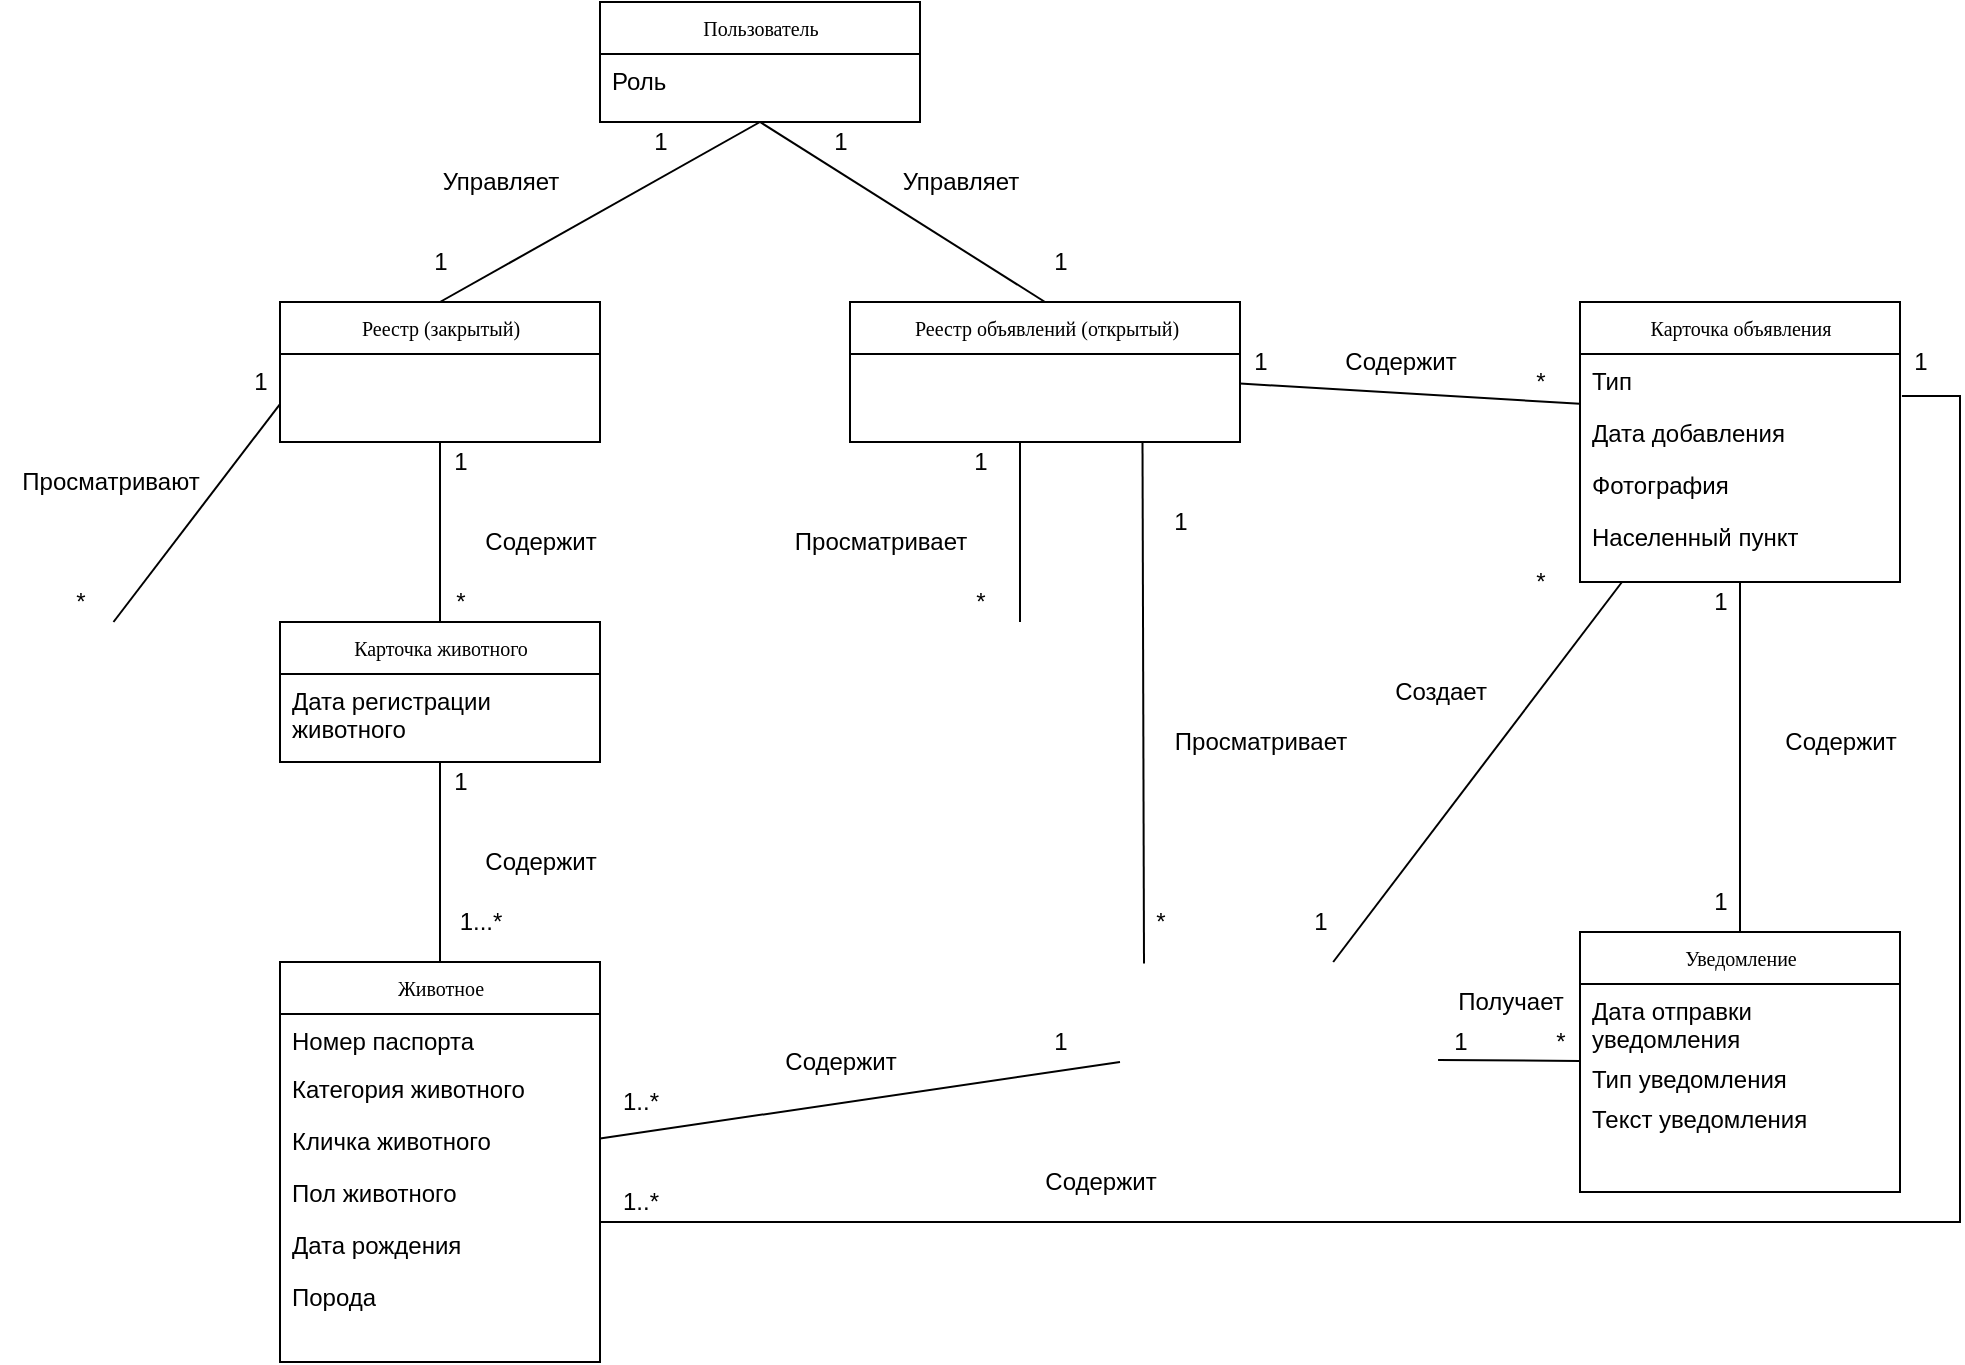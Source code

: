<mxfile version="13.8.1" type="github" pages="3"><diagram name="Page-1" id="c4acf3e9-155e-7222-9cf6-157b1a14988f"><mxGraphModel dx="2144" dy="893" grid="1" gridSize="10" guides="1" tooltips="1" connect="1" arrows="1" fold="1" page="1" pageScale="1" pageWidth="850" pageHeight="1100" background="#ffffff" math="0" shadow="0"><root><mxCell id="0"/><mxCell id="1" parent="0"/><mxCell id="XRkJtZfYC38sfFdPn8Rv-18" style="rounded=0;orthogonalLoop=1;jettySize=auto;html=1;entryX=0.5;entryY=0;entryDx=0;entryDy=0;endArrow=none;endFill=0;exitX=0.5;exitY=1;exitDx=0;exitDy=0;" parent="1" source="17acba5748e5396b-44" target="XRkJtZfYC38sfFdPn8Rv-2" edge="1"><mxGeometry relative="1" as="geometry"/></mxCell><mxCell id="XRkJtZfYC38sfFdPn8Rv-19" style="rounded=0;orthogonalLoop=1;jettySize=auto;html=1;entryX=0.5;entryY=0;entryDx=0;entryDy=0;endArrow=none;endFill=0;exitX=0.5;exitY=1;exitDx=0;exitDy=0;" parent="1" source="17acba5748e5396b-44" target="XRkJtZfYC38sfFdPn8Rv-4" edge="1"><mxGeometry relative="1" as="geometry"/></mxCell><mxCell id="XRkJtZfYC38sfFdPn8Rv-20" style="edgeStyle=orthogonalEdgeStyle;rounded=0;orthogonalLoop=1;jettySize=auto;html=1;entryX=0.5;entryY=0;entryDx=0;entryDy=0;endArrow=none;endFill=0;" parent="1" source="XRkJtZfYC38sfFdPn8Rv-2" target="XRkJtZfYC38sfFdPn8Rv-6" edge="1"><mxGeometry relative="1" as="geometry"/></mxCell><mxCell id="XRkJtZfYC38sfFdPn8Rv-2" value="Реестр (закрытый)" style="swimlane;html=1;fontStyle=0;childLayout=stackLayout;horizontal=1;startSize=26;fillColor=none;horizontalStack=0;resizeParent=1;resizeLast=0;collapsible=1;marginBottom=0;swimlaneFillColor=#ffffff;rounded=0;shadow=0;comic=0;labelBackgroundColor=none;strokeWidth=1;fontFamily=Verdana;fontSize=10;align=center;" parent="1" vertex="1"><mxGeometry x="120" y="210" width="160" height="70" as="geometry"/></mxCell><mxCell id="XRkJtZfYC38sfFdPn8Rv-23" style="rounded=0;orthogonalLoop=1;jettySize=auto;html=1;entryX=0.5;entryY=0;entryDx=0;entryDy=0;endArrow=none;endFill=0;" parent="1" source="XRkJtZfYC38sfFdPn8Rv-6" target="XRkJtZfYC38sfFdPn8Rv-10" edge="1"><mxGeometry relative="1" as="geometry"/></mxCell><mxCell id="XRkJtZfYC38sfFdPn8Rv-6" value="Карточка животного&lt;span style=&quot;color: rgba(0 , 0 , 0 , 0) ; font-family: monospace ; font-size: 0px&quot;&gt;%3CmxGraphModel%3E%3Croot%3E%3CmxCell%20id%3D%220%22%2F%3E%3CmxCell%20id%3D%221%22%20parent%3D%220%22%2F%3E%3CmxCell%20id%3D%222%22%20value%3D%22%D0%90%D0%B4%D0%BC%D0%B8%D0%BD%D0%B8%D1%81%D1%82%D1%80%D0%B0%D1%82%D0%BE%D1%80%22%20style%3D%22swimlane%3Bhtml%3D1%3BfontStyle%3D0%3BchildLayout%3DstackLayout%3Bhorizontal%3D1%3BstartSize%3D26%3BfillColor%3Dnone%3BhorizontalStack%3D0%3BresizeParent%3D1%3BresizeLast%3D0%3Bcollapsible%3D1%3BmarginBottom%3D0%3BswimlaneFillColor%3D%23ffffff%3Brounded%3D0%3Bshadow%3D0%3Bcomic%3D0%3BlabelBackgroundColor%3Dnone%3BstrokeWidth%3D1%3BfontFamily%3DVerdana%3BfontSize%3D10%3Balign%3Dcenter%3B%22%20vertex%3D%221%22%20parent%3D%221%22%3E%3CmxGeometry%20x%3D%22345%22%20y%3D%2260%22%20width%3D%22160%22%20height%3D%22100%22%20as%3D%22geometry%22%2F%3E%3C%2FmxCell%3E%3CmxCell%20id%3D%223%22%20value%3D%22%2B%20field%3A%20type%22%20style%3D%22text%3Bhtml%3D1%3BstrokeColor%3Dnone%3BfillColor%3Dnone%3Balign%3Dleft%3BverticalAlign%3Dtop%3BspacingLeft%3D4%3BspacingRight%3D4%3BwhiteSpace%3Dwrap%3Boverflow%3Dhidden%3Brotatable%3D0%3Bpoints%3D%5B%5B0%2C0.5%5D%2C%5B1%2C0.5%5D%5D%3BportConstraint%3Deastwest%3B%22%20vertex%3D%221%22%20parent%3D%222%22%3E%3CmxGeometry%20y%3D%2226%22%20width%3D%22160%22%20height%3D%2226%22%20as%3D%22geometry%22%2F%3E%3C%2FmxCell%3E%3C%2Froot%3E%3C%2FmxGraphModel%3E&lt;/span&gt;" style="swimlane;html=1;fontStyle=0;childLayout=stackLayout;horizontal=1;startSize=26;fillColor=none;horizontalStack=0;resizeParent=1;resizeLast=0;collapsible=1;marginBottom=0;swimlaneFillColor=#ffffff;rounded=0;shadow=0;comic=0;labelBackgroundColor=none;strokeWidth=1;fontFamily=Verdana;fontSize=10;align=center;" parent="1" vertex="1"><mxGeometry x="120" y="370" width="160" height="70" as="geometry"/></mxCell><mxCell id="EWrl5YZRKg_EdqJv1EbQ-12" value="Дата регистрации животного" style="text;html=1;strokeColor=none;fillColor=none;align=left;verticalAlign=top;spacingLeft=4;spacingRight=4;whiteSpace=wrap;overflow=hidden;rotatable=0;points=[[0,0.5],[1,0.5]];portConstraint=eastwest;" parent="XRkJtZfYC38sfFdPn8Rv-6" vertex="1"><mxGeometry y="26" width="160" height="44" as="geometry"/></mxCell><mxCell id="XRkJtZfYC38sfFdPn8Rv-26" style="rounded=0;orthogonalLoop=1;jettySize=auto;html=1;entryX=0.75;entryY=0;entryDx=0;entryDy=0;endArrow=none;endFill=0;" parent="1" edge="1"><mxGeometry relative="1" as="geometry"><mxPoint x="490" y="280" as="sourcePoint"/><mxPoint x="490" y="370" as="targetPoint"/></mxGeometry></mxCell><mxCell id="XRkJtZfYC38sfFdPn8Rv-29" style="rounded=0;orthogonalLoop=1;jettySize=auto;html=1;endArrow=none;endFill=0;entryX=0.013;entryY=0.962;entryDx=0;entryDy=0;entryPerimeter=0;" parent="1" source="XRkJtZfYC38sfFdPn8Rv-4" target="XRkJtZfYC38sfFdPn8Rv-9" edge="1"><mxGeometry relative="1" as="geometry"><mxPoint x="660" y="270" as="targetPoint"/></mxGeometry></mxCell><mxCell id="XRkJtZfYC38sfFdPn8Rv-4" value="Реестр объявлений (открытый)" style="swimlane;html=1;fontStyle=0;childLayout=stackLayout;horizontal=1;startSize=26;fillColor=none;horizontalStack=0;resizeParent=1;resizeLast=0;collapsible=1;marginBottom=0;swimlaneFillColor=#ffffff;rounded=0;shadow=0;comic=0;labelBackgroundColor=none;strokeWidth=1;fontFamily=Verdana;fontSize=10;align=center;" parent="1" vertex="1"><mxGeometry x="405" y="210" width="195" height="70" as="geometry"/></mxCell><mxCell id="XRkJtZfYC38sfFdPn8Rv-28" style="rounded=0;orthogonalLoop=1;jettySize=auto;html=1;entryX=0.5;entryY=0;entryDx=0;entryDy=0;endArrow=none;endFill=0;" parent="1" source="XRkJtZfYC38sfFdPn8Rv-8" target="XRkJtZfYC38sfFdPn8Rv-12" edge="1"><mxGeometry relative="1" as="geometry"/></mxCell><mxCell id="XRkJtZfYC38sfFdPn8Rv-34" style="rounded=0;orthogonalLoop=1;jettySize=auto;html=1;entryX=0.994;entryY=0.885;entryDx=0;entryDy=0;endArrow=none;endFill=0;entryPerimeter=0;" parent="1" source="XRkJtZfYC38sfFdPn8Rv-12" edge="1"><mxGeometry relative="1" as="geometry"><mxPoint x="699.04" y="589.01" as="targetPoint"/></mxGeometry></mxCell><mxCell id="XRkJtZfYC38sfFdPn8Rv-31" style="edgeStyle=none;rounded=0;orthogonalLoop=1;jettySize=auto;html=1;entryX=0.75;entryY=1;entryDx=0;entryDy=0;endArrow=none;endFill=0;exitX=0.075;exitY=0.01;exitDx=0;exitDy=0;exitPerimeter=0;" parent="1" target="XRkJtZfYC38sfFdPn8Rv-4" edge="1"><mxGeometry relative="1" as="geometry"><mxPoint x="552.0" y="540.7" as="sourcePoint"/></mxGeometry></mxCell><mxCell id="XRkJtZfYC38sfFdPn8Rv-32" style="edgeStyle=none;rounded=0;orthogonalLoop=1;jettySize=auto;html=1;endArrow=none;endFill=0;" parent="1" source="XRkJtZfYC38sfFdPn8Rv-10" edge="1"><mxGeometry relative="1" as="geometry"><mxPoint x="540" y="590" as="targetPoint"/></mxGeometry></mxCell><mxCell id="XRkJtZfYC38sfFdPn8Rv-33" style="edgeStyle=orthogonalEdgeStyle;rounded=0;orthogonalLoop=1;jettySize=auto;html=1;entryX=1.006;entryY=-0.192;entryDx=0;entryDy=0;endArrow=none;endFill=0;entryPerimeter=0;" parent="1" source="XRkJtZfYC38sfFdPn8Rv-10" target="EWrl5YZRKg_EdqJv1EbQ-15" edge="1"><mxGeometry relative="1" as="geometry"><Array as="points"><mxPoint x="960" y="670"/><mxPoint x="960" y="257"/></Array></mxGeometry></mxCell><mxCell id="XRkJtZfYC38sfFdPn8Rv-10" value="Животное" style="swimlane;html=1;fontStyle=0;childLayout=stackLayout;horizontal=1;startSize=26;fillColor=none;horizontalStack=0;resizeParent=1;resizeLast=0;collapsible=1;marginBottom=0;swimlaneFillColor=#ffffff;rounded=0;shadow=0;comic=0;labelBackgroundColor=none;strokeWidth=1;fontFamily=Verdana;fontSize=10;align=center;" parent="1" vertex="1"><mxGeometry x="120" y="540" width="160" height="200" as="geometry"/></mxCell><mxCell id="EWrl5YZRKg_EdqJv1EbQ-13" value="Номер паспорта" style="text;html=1;strokeColor=none;fillColor=none;align=left;verticalAlign=top;spacingLeft=4;spacingRight=4;whiteSpace=wrap;overflow=hidden;rotatable=0;points=[[0,0.5],[1,0.5]];portConstraint=eastwest;" parent="XRkJtZfYC38sfFdPn8Rv-10" vertex="1"><mxGeometry y="26" width="160" height="24" as="geometry"/></mxCell><mxCell id="XRkJtZfYC38sfFdPn8Rv-11" value="Категория животного" style="text;html=1;strokeColor=none;fillColor=none;align=left;verticalAlign=top;spacingLeft=4;spacingRight=4;whiteSpace=wrap;overflow=hidden;rotatable=0;points=[[0,0.5],[1,0.5]];portConstraint=eastwest;" parent="XRkJtZfYC38sfFdPn8Rv-10" vertex="1"><mxGeometry y="50" width="160" height="26" as="geometry"/></mxCell><mxCell id="EWrl5YZRKg_EdqJv1EbQ-1" value="Кличка животного" style="text;html=1;strokeColor=none;fillColor=none;align=left;verticalAlign=top;spacingLeft=4;spacingRight=4;whiteSpace=wrap;overflow=hidden;rotatable=0;points=[[0,0.5],[1,0.5]];portConstraint=eastwest;" parent="XRkJtZfYC38sfFdPn8Rv-10" vertex="1"><mxGeometry y="76" width="160" height="26" as="geometry"/></mxCell><mxCell id="EWrl5YZRKg_EdqJv1EbQ-2" value="Пол животного" style="text;html=1;strokeColor=none;fillColor=none;align=left;verticalAlign=top;spacingLeft=4;spacingRight=4;whiteSpace=wrap;overflow=hidden;rotatable=0;points=[[0,0.5],[1,0.5]];portConstraint=eastwest;" parent="XRkJtZfYC38sfFdPn8Rv-10" vertex="1"><mxGeometry y="102" width="160" height="26" as="geometry"/></mxCell><mxCell id="EWrl5YZRKg_EdqJv1EbQ-3" value="Дата рождения&lt;span style=&quot;color: rgba(0 , 0 , 0 , 0) ; font-family: monospace ; font-size: 0px&quot;&gt;%3CmxGraphModel%3E%3Croot%3E%3CmxCell%20id%3D%220%22%2F%3E%3CmxCell%20id%3D%221%22%20parent%3D%220%22%2F%3E%3CmxCell%20id%3D%222%22%20value%3D%22%2B%20field%3A%20type%22%20style%3D%22text%3Bhtml%3D1%3BstrokeColor%3Dnone%3BfillColor%3Dnone%3Balign%3Dleft%3BverticalAlign%3Dtop%3BspacingLeft%3D4%3BspacingRight%3D4%3BwhiteSpace%3Dwrap%3Boverflow%3Dhidden%3Brotatable%3D0%3Bpoints%3D%5B%5B0%2C0.5%5D%2C%5B1%2C0.5%5D%5D%3BportConstraint%3Deastwest%3B%22%20vertex%3D%221%22%20parent%3D%221%22%3E%3CmxGeometry%20x%3D%22120%22%20y%3D%22566%22%20width%3D%22160%22%20height%3D%2226%22%20as%3D%22geometry%22%2F%3E%3C%2FmxCell%3E%3C%2Froot%3E%3C%2FmxGraphModel%3E&lt;/span&gt;&lt;br&gt;&amp;nbsp;" style="text;html=1;strokeColor=none;fillColor=none;align=left;verticalAlign=top;spacingLeft=4;spacingRight=4;whiteSpace=wrap;overflow=hidden;rotatable=0;points=[[0,0.5],[1,0.5]];portConstraint=eastwest;" parent="XRkJtZfYC38sfFdPn8Rv-10" vertex="1"><mxGeometry y="128" width="160" height="26" as="geometry"/></mxCell><mxCell id="EWrl5YZRKg_EdqJv1EbQ-4" value="Порода" style="text;html=1;strokeColor=none;fillColor=none;align=left;verticalAlign=top;spacingLeft=4;spacingRight=4;whiteSpace=wrap;overflow=hidden;rotatable=0;points=[[0,0.5],[1,0.5]];portConstraint=eastwest;" parent="XRkJtZfYC38sfFdPn8Rv-10" vertex="1"><mxGeometry y="154" width="160" height="26" as="geometry"/></mxCell><mxCell id="EWrl5YZRKg_EdqJv1EbQ-7" value="1" style="text;html=1;align=center;verticalAlign=middle;resizable=0;points=[];autosize=1;" parent="1" vertex="1"><mxGeometry x="500" y="570" width="20" height="20" as="geometry"/></mxCell><mxCell id="EWrl5YZRKg_EdqJv1EbQ-8" value="1..*" style="text;html=1;align=center;verticalAlign=middle;resizable=0;points=[];autosize=1;" parent="1" vertex="1"><mxGeometry x="285" y="600" width="30" height="20" as="geometry"/></mxCell><mxCell id="EWrl5YZRKg_EdqJv1EbQ-9" value="Содержит" style="text;html=1;align=center;verticalAlign=middle;resizable=0;points=[];autosize=1;" parent="1" vertex="1"><mxGeometry x="365" y="580" width="70" height="20" as="geometry"/></mxCell><mxCell id="EWrl5YZRKg_EdqJv1EbQ-10" value="1" style="text;html=1;align=center;verticalAlign=middle;resizable=0;points=[];autosize=1;" parent="1" vertex="1"><mxGeometry x="200" y="440" width="20" height="20" as="geometry"/></mxCell><mxCell id="EWrl5YZRKg_EdqJv1EbQ-11" value="1...*" style="text;html=1;align=center;verticalAlign=middle;resizable=0;points=[];autosize=1;" parent="1" vertex="1"><mxGeometry x="200" y="510" width="40" height="20" as="geometry"/></mxCell><mxCell id="EWrl5YZRKg_EdqJv1EbQ-14" value="Содержит" style="text;html=1;align=center;verticalAlign=middle;resizable=0;points=[];autosize=1;" parent="1" vertex="1"><mxGeometry x="215" y="480" width="70" height="20" as="geometry"/></mxCell><mxCell id="17acba5748e5396b-44" value="Пользователь" style="swimlane;html=1;fontStyle=0;childLayout=stackLayout;horizontal=1;startSize=26;fillColor=none;horizontalStack=0;resizeParent=1;resizeLast=0;collapsible=1;marginBottom=0;swimlaneFillColor=#ffffff;rounded=0;shadow=0;comic=0;labelBackgroundColor=none;strokeWidth=1;fontFamily=Verdana;fontSize=10;align=center;" parent="1" vertex="1"><mxGeometry x="280" y="60" width="160" height="60" as="geometry"/></mxCell><mxCell id="TH-3KzJfmb4k4-OFmmAo-1" value="Роль" style="text;html=1;strokeColor=none;fillColor=none;align=left;verticalAlign=top;spacingLeft=4;spacingRight=4;whiteSpace=wrap;overflow=hidden;rotatable=0;points=[[0,0.5],[1,0.5]];portConstraint=eastwest;" vertex="1" parent="17acba5748e5396b-44"><mxGeometry y="26" width="160" height="26" as="geometry"/></mxCell><mxCell id="EWrl5YZRKg_EdqJv1EbQ-19" value="1..*" style="text;html=1;align=center;verticalAlign=middle;resizable=0;points=[];autosize=1;" parent="1" vertex="1"><mxGeometry x="285" y="650" width="30" height="20" as="geometry"/></mxCell><mxCell id="EWrl5YZRKg_EdqJv1EbQ-20" value="1" style="text;html=1;align=center;verticalAlign=middle;resizable=0;points=[];autosize=1;" parent="1" vertex="1"><mxGeometry x="930" y="230" width="20" height="20" as="geometry"/></mxCell><mxCell id="EWrl5YZRKg_EdqJv1EbQ-21" value="Содержит" style="text;html=1;align=center;verticalAlign=middle;resizable=0;points=[];autosize=1;" parent="1" vertex="1"><mxGeometry x="495" y="640" width="70" height="20" as="geometry"/></mxCell><mxCell id="XRkJtZfYC38sfFdPn8Rv-8" value="Карточка объявления" style="swimlane;html=1;fontStyle=0;childLayout=stackLayout;horizontal=1;startSize=26;fillColor=none;horizontalStack=0;resizeParent=1;resizeLast=0;collapsible=1;marginBottom=0;swimlaneFillColor=#ffffff;rounded=0;shadow=0;comic=0;labelBackgroundColor=none;strokeWidth=1;fontFamily=Verdana;fontSize=10;align=center;" parent="1" vertex="1"><mxGeometry x="770" y="210" width="160" height="140" as="geometry"/></mxCell><mxCell id="XRkJtZfYC38sfFdPn8Rv-9" value="Тип" style="text;html=1;strokeColor=none;fillColor=none;align=left;verticalAlign=top;spacingLeft=4;spacingRight=4;whiteSpace=wrap;overflow=hidden;rotatable=0;points=[[0,0.5],[1,0.5]];portConstraint=eastwest;" parent="XRkJtZfYC38sfFdPn8Rv-8" vertex="1"><mxGeometry y="26" width="160" height="26" as="geometry"/></mxCell><mxCell id="EWrl5YZRKg_EdqJv1EbQ-15" value="Дата добавления" style="text;html=1;strokeColor=none;fillColor=none;align=left;verticalAlign=top;spacingLeft=4;spacingRight=4;whiteSpace=wrap;overflow=hidden;rotatable=0;points=[[0,0.5],[1,0.5]];portConstraint=eastwest;" parent="XRkJtZfYC38sfFdPn8Rv-8" vertex="1"><mxGeometry y="52" width="160" height="26" as="geometry"/></mxCell><mxCell id="EWrl5YZRKg_EdqJv1EbQ-16" value="Фотография" style="text;html=1;strokeColor=none;fillColor=none;align=left;verticalAlign=top;spacingLeft=4;spacingRight=4;whiteSpace=wrap;overflow=hidden;rotatable=0;points=[[0,0.5],[1,0.5]];portConstraint=eastwest;" parent="XRkJtZfYC38sfFdPn8Rv-8" vertex="1"><mxGeometry y="78" width="160" height="26" as="geometry"/></mxCell><mxCell id="EWrl5YZRKg_EdqJv1EbQ-17" value="Населенный пункт" style="text;html=1;strokeColor=none;fillColor=none;align=left;verticalAlign=top;spacingLeft=4;spacingRight=4;whiteSpace=wrap;overflow=hidden;rotatable=0;points=[[0,0.5],[1,0.5]];portConstraint=eastwest;" parent="XRkJtZfYC38sfFdPn8Rv-8" vertex="1"><mxGeometry y="104" width="160" height="26" as="geometry"/></mxCell><mxCell id="EWrl5YZRKg_EdqJv1EbQ-22" value="1" style="text;html=1;align=center;verticalAlign=middle;resizable=0;points=[];autosize=1;" parent="1" vertex="1"><mxGeometry x="390" y="120" width="20" height="20" as="geometry"/></mxCell><mxCell id="EWrl5YZRKg_EdqJv1EbQ-23" value="1" style="text;html=1;align=center;verticalAlign=middle;resizable=0;points=[];autosize=1;" parent="1" vertex="1"><mxGeometry x="500" y="180" width="20" height="20" as="geometry"/></mxCell><mxCell id="EWrl5YZRKg_EdqJv1EbQ-24" value="Управляет" style="text;html=1;align=center;verticalAlign=middle;resizable=0;points=[];autosize=1;" parent="1" vertex="1"><mxGeometry x="420" y="140" width="80" height="20" as="geometry"/></mxCell><mxCell id="EWrl5YZRKg_EdqJv1EbQ-25" value="1" style="text;html=1;align=center;verticalAlign=middle;resizable=0;points=[];autosize=1;" parent="1" vertex="1"><mxGeometry x="300" y="120" width="20" height="20" as="geometry"/></mxCell><mxCell id="EWrl5YZRKg_EdqJv1EbQ-26" value="1" style="text;html=1;align=center;verticalAlign=middle;resizable=0;points=[];autosize=1;" parent="1" vertex="1"><mxGeometry x="190" y="180" width="20" height="20" as="geometry"/></mxCell><mxCell id="EWrl5YZRKg_EdqJv1EbQ-27" value="Управляет" style="text;html=1;align=center;verticalAlign=middle;resizable=0;points=[];autosize=1;" parent="1" vertex="1"><mxGeometry x="190" y="140" width="80" height="20" as="geometry"/></mxCell><mxCell id="BIRRggHTMcxAGzke_DEC-1" style="rounded=0;orthogonalLoop=1;jettySize=auto;html=1;endArrow=none;endFill=0;" parent="1" edge="1"><mxGeometry relative="1" as="geometry"><mxPoint x="791" y="350" as="targetPoint"/><mxPoint x="646.6" y="540" as="sourcePoint"/></mxGeometry></mxCell><mxCell id="XRkJtZfYC38sfFdPn8Rv-12" value="Уведомление" style="swimlane;html=1;fontStyle=0;childLayout=stackLayout;horizontal=1;startSize=26;fillColor=none;horizontalStack=0;resizeParent=1;resizeLast=0;collapsible=1;marginBottom=0;swimlaneFillColor=#ffffff;rounded=0;shadow=0;comic=0;labelBackgroundColor=none;strokeWidth=1;fontFamily=Verdana;fontSize=10;align=center;" parent="1" vertex="1"><mxGeometry x="770" y="525" width="160" height="130" as="geometry"/></mxCell><mxCell id="XRkJtZfYC38sfFdPn8Rv-13" value="Дата отправки уведомления" style="text;html=1;strokeColor=none;fillColor=none;align=left;verticalAlign=top;spacingLeft=4;spacingRight=4;whiteSpace=wrap;overflow=hidden;rotatable=0;points=[[0,0.5],[1,0.5]];portConstraint=eastwest;" parent="XRkJtZfYC38sfFdPn8Rv-12" vertex="1"><mxGeometry y="26" width="160" height="34" as="geometry"/></mxCell><mxCell id="EWrl5YZRKg_EdqJv1EbQ-30" value="Тип уведомления" style="text;html=1;strokeColor=none;fillColor=none;align=left;verticalAlign=top;spacingLeft=4;spacingRight=4;whiteSpace=wrap;overflow=hidden;rotatable=0;points=[[0,0.5],[1,0.5]];portConstraint=eastwest;" parent="XRkJtZfYC38sfFdPn8Rv-12" vertex="1"><mxGeometry y="60" width="160" height="20" as="geometry"/></mxCell><mxCell id="EWrl5YZRKg_EdqJv1EbQ-31" value="Текст уведомления" style="text;html=1;strokeColor=none;fillColor=none;align=left;verticalAlign=top;spacingLeft=4;spacingRight=4;whiteSpace=wrap;overflow=hidden;rotatable=0;points=[[0,0.5],[1,0.5]];portConstraint=eastwest;" parent="XRkJtZfYC38sfFdPn8Rv-12" vertex="1"><mxGeometry y="80" width="160" height="20" as="geometry"/></mxCell><mxCell id="EWrl5YZRKg_EdqJv1EbQ-32" value="1" style="text;html=1;align=center;verticalAlign=middle;resizable=0;points=[];autosize=1;" parent="1" vertex="1"><mxGeometry x="700" y="570" width="20" height="20" as="geometry"/></mxCell><mxCell id="EWrl5YZRKg_EdqJv1EbQ-33" value="*" style="text;html=1;align=center;verticalAlign=middle;resizable=0;points=[];autosize=1;" parent="1" vertex="1"><mxGeometry x="750" y="570" width="20" height="20" as="geometry"/></mxCell><mxCell id="EWrl5YZRKg_EdqJv1EbQ-34" value="Получает" style="text;html=1;align=center;verticalAlign=middle;resizable=0;points=[];autosize=1;" parent="1" vertex="1"><mxGeometry x="700" y="550" width="70" height="20" as="geometry"/></mxCell><mxCell id="EWrl5YZRKg_EdqJv1EbQ-35" value="1" style="text;html=1;align=center;verticalAlign=middle;resizable=0;points=[];autosize=1;" parent="1" vertex="1"><mxGeometry x="830" y="350" width="20" height="20" as="geometry"/></mxCell><mxCell id="EWrl5YZRKg_EdqJv1EbQ-36" value="1" style="text;html=1;align=center;verticalAlign=middle;resizable=0;points=[];autosize=1;" parent="1" vertex="1"><mxGeometry x="830" y="500" width="20" height="20" as="geometry"/></mxCell><mxCell id="EWrl5YZRKg_EdqJv1EbQ-37" value="Содержит" style="text;html=1;align=center;verticalAlign=middle;resizable=0;points=[];autosize=1;" parent="1" vertex="1"><mxGeometry x="865" y="420" width="70" height="20" as="geometry"/></mxCell><mxCell id="EWrl5YZRKg_EdqJv1EbQ-38" value="*" style="text;html=1;align=center;verticalAlign=middle;resizable=0;points=[];autosize=1;" parent="1" vertex="1"><mxGeometry x="460" y="350" width="20" height="20" as="geometry"/></mxCell><mxCell id="EWrl5YZRKg_EdqJv1EbQ-39" value="1" style="text;html=1;align=center;verticalAlign=middle;resizable=0;points=[];autosize=1;" parent="1" vertex="1"><mxGeometry x="460" y="280" width="20" height="20" as="geometry"/></mxCell><mxCell id="EWrl5YZRKg_EdqJv1EbQ-40" value="Просматривает" style="text;html=1;align=center;verticalAlign=middle;resizable=0;points=[];autosize=1;" parent="1" vertex="1"><mxGeometry x="370" y="320" width="100" height="20" as="geometry"/></mxCell><mxCell id="EWrl5YZRKg_EdqJv1EbQ-45" style="rounded=0;orthogonalLoop=1;jettySize=auto;html=1;entryX=0;entryY=0.962;entryDx=0;entryDy=0;entryPerimeter=0;startArrow=none;startFill=0;endArrow=none;endFill=0;" parent="1" edge="1"><mxGeometry relative="1" as="geometry"><mxPoint x="120" y="261.012" as="targetPoint"/><mxPoint x="36.738" y="370" as="sourcePoint"/></mxGeometry></mxCell><mxCell id="EWrl5YZRKg_EdqJv1EbQ-42" value="*" style="text;html=1;align=center;verticalAlign=middle;resizable=0;points=[];autosize=1;" parent="1" vertex="1"><mxGeometry x="550" y="510" width="20" height="20" as="geometry"/></mxCell><mxCell id="EWrl5YZRKg_EdqJv1EbQ-43" value="1" style="text;html=1;align=center;verticalAlign=middle;resizable=0;points=[];autosize=1;" parent="1" vertex="1"><mxGeometry x="560" y="310" width="20" height="20" as="geometry"/></mxCell><mxCell id="EWrl5YZRKg_EdqJv1EbQ-44" value="Просматривает" style="text;html=1;align=center;verticalAlign=middle;resizable=0;points=[];autosize=1;" parent="1" vertex="1"><mxGeometry x="560" y="420" width="100" height="20" as="geometry"/></mxCell><mxCell id="EWrl5YZRKg_EdqJv1EbQ-47" value="1" style="text;html=1;align=center;verticalAlign=middle;resizable=0;points=[];autosize=1;" parent="1" vertex="1"><mxGeometry x="100" y="240" width="20" height="20" as="geometry"/></mxCell><mxCell id="EWrl5YZRKg_EdqJv1EbQ-48" value="*" style="text;html=1;align=center;verticalAlign=middle;resizable=0;points=[];autosize=1;" parent="1" vertex="1"><mxGeometry x="10" y="350" width="20" height="20" as="geometry"/></mxCell><mxCell id="EWrl5YZRKg_EdqJv1EbQ-49" value="Просматривают" style="text;html=1;align=center;verticalAlign=middle;resizable=0;points=[];autosize=1;" parent="1" vertex="1"><mxGeometry x="-20" y="290" width="110" height="20" as="geometry"/></mxCell><mxCell id="EWrl5YZRKg_EdqJv1EbQ-50" value="1" style="text;html=1;align=center;verticalAlign=middle;resizable=0;points=[];autosize=1;" parent="1" vertex="1"><mxGeometry x="200" y="280" width="20" height="20" as="geometry"/></mxCell><mxCell id="EWrl5YZRKg_EdqJv1EbQ-51" value="*" style="text;html=1;align=center;verticalAlign=middle;resizable=0;points=[];autosize=1;" parent="1" vertex="1"><mxGeometry x="200" y="350" width="20" height="20" as="geometry"/></mxCell><mxCell id="EWrl5YZRKg_EdqJv1EbQ-52" value="Содержит" style="text;html=1;align=center;verticalAlign=middle;resizable=0;points=[];autosize=1;" parent="1" vertex="1"><mxGeometry x="215" y="320" width="70" height="20" as="geometry"/></mxCell><mxCell id="EWrl5YZRKg_EdqJv1EbQ-53" value="1" style="text;html=1;align=center;verticalAlign=middle;resizable=0;points=[];autosize=1;" parent="1" vertex="1"><mxGeometry x="600" y="230" width="20" height="20" as="geometry"/></mxCell><mxCell id="EWrl5YZRKg_EdqJv1EbQ-54" value="*" style="text;html=1;align=center;verticalAlign=middle;resizable=0;points=[];autosize=1;" parent="1" vertex="1"><mxGeometry x="740" y="240" width="20" height="20" as="geometry"/></mxCell><mxCell id="EWrl5YZRKg_EdqJv1EbQ-55" value="Содержит" style="text;html=1;align=center;verticalAlign=middle;resizable=0;points=[];autosize=1;" parent="1" vertex="1"><mxGeometry x="645" y="230" width="70" height="20" as="geometry"/></mxCell><mxCell id="BIRRggHTMcxAGzke_DEC-2" value="1" style="text;html=1;align=center;verticalAlign=middle;resizable=0;points=[];autosize=1;" parent="1" vertex="1"><mxGeometry x="630" y="510" width="20" height="20" as="geometry"/></mxCell><mxCell id="BIRRggHTMcxAGzke_DEC-3" value="*" style="text;html=1;align=center;verticalAlign=middle;resizable=0;points=[];autosize=1;" parent="1" vertex="1"><mxGeometry x="740" y="340" width="20" height="20" as="geometry"/></mxCell><mxCell id="BIRRggHTMcxAGzke_DEC-4" value="Создает" style="text;html=1;align=center;verticalAlign=middle;resizable=0;points=[];autosize=1;" parent="1" vertex="1"><mxGeometry x="670" y="395" width="60" height="20" as="geometry"/></mxCell></root></mxGraphModel></diagram><diagram id="WV_b1tvVB2z9Fh221riL" name="Page-2"><mxGraphModel dx="906" dy="625" grid="1" gridSize="10" guides="1" tooltips="1" connect="1" arrows="1" fold="1" page="1" pageScale="1" pageWidth="827" pageHeight="1169" math="0" shadow="0"><root><mxCell id="HoAQF_fhBDdpqDdLKenB-0"/><mxCell id="HoAQF_fhBDdpqDdLKenB-1" parent="HoAQF_fhBDdpqDdLKenB-0"/><mxCell id="4bOwfynX0Doa1xAm6KD6-5" style="edgeStyle=orthogonalEdgeStyle;rounded=0;orthogonalLoop=1;jettySize=auto;html=1;entryX=0.5;entryY=0;entryDx=0;entryDy=0;endArrow=none;endFill=0;" edge="1" parent="HoAQF_fhBDdpqDdLKenB-1" source="4bOwfynX0Doa1xAm6KD6-0" target="4bOwfynX0Doa1xAm6KD6-2"><mxGeometry relative="1" as="geometry"/></mxCell><mxCell id="4bOwfynX0Doa1xAm6KD6-6" value="1" style="text;html=1;align=center;verticalAlign=middle;resizable=0;points=[];autosize=1;" vertex="1" parent="HoAQF_fhBDdpqDdLKenB-1"><mxGeometry x="410" y="230" width="20" height="20" as="geometry"/></mxCell><mxCell id="4bOwfynX0Doa1xAm6KD6-7" value="1" style="text;html=1;align=center;verticalAlign=middle;resizable=0;points=[];autosize=1;" vertex="1" parent="HoAQF_fhBDdpqDdLKenB-1"><mxGeometry x="410" y="270" width="20" height="20" as="geometry"/></mxCell><mxCell id="4bOwfynX0Doa1xAm6KD6-9" style="edgeStyle=orthogonalEdgeStyle;rounded=0;orthogonalLoop=1;jettySize=auto;html=1;endArrow=none;endFill=0;" edge="1" parent="HoAQF_fhBDdpqDdLKenB-1" source="4bOwfynX0Doa1xAm6KD6-8" target="4bOwfynX0Doa1xAm6KD6-10"><mxGeometry relative="1" as="geometry"><mxPoint x="250" y="260" as="targetPoint"/></mxGeometry></mxCell><mxCell id="4bOwfynX0Doa1xAm6KD6-8" value="Взаимодействует" style="text;html=1;align=center;verticalAlign=middle;resizable=0;points=[];autosize=1;" vertex="1" parent="HoAQF_fhBDdpqDdLKenB-1"><mxGeometry x="410" y="250" width="120" height="20" as="geometry"/></mxCell><mxCell id="4bOwfynX0Doa1xAm6KD6-10" value="В зависимости от роли будут различные уровни доступа к реестру, следовательно разное взаимодействие" style="shape=note;whiteSpace=wrap;html=1;size=14;verticalAlign=top;align=left;spacingTop=-6;" vertex="1" parent="HoAQF_fhBDdpqDdLKenB-1"><mxGeometry x="160" y="202.5" width="120" height="115" as="geometry"/></mxCell><mxCell id="4bOwfynX0Doa1xAm6KD6-2" value="Реестр" style="swimlane;html=1;fontStyle=0;childLayout=stackLayout;horizontal=1;startSize=26;fillColor=none;horizontalStack=0;resizeParent=1;resizeLast=0;collapsible=1;marginBottom=0;swimlaneFillColor=#ffffff;rounded=0;shadow=0;comic=0;labelBackgroundColor=none;strokeWidth=1;fontFamily=Verdana;fontSize=10;align=center;" vertex="1" parent="HoAQF_fhBDdpqDdLKenB-1"><mxGeometry x="330" y="290" width="160" height="78" as="geometry"/></mxCell><mxCell id="4bOwfynX0Doa1xAm6KD6-3" value="Тип" style="text;html=1;strokeColor=none;fillColor=none;align=left;verticalAlign=top;spacingLeft=4;spacingRight=4;whiteSpace=wrap;overflow=hidden;rotatable=0;points=[[0,0.5],[1,0.5]];portConstraint=eastwest;" vertex="1" parent="4bOwfynX0Doa1xAm6KD6-2"><mxGeometry y="26" width="160" height="26" as="geometry"/></mxCell><mxCell id="4bOwfynX0Doa1xAm6KD6-0" value="Пользователь" style="swimlane;html=1;fontStyle=0;childLayout=stackLayout;horizontal=1;startSize=26;fillColor=none;horizontalStack=0;resizeParent=1;resizeLast=0;collapsible=1;marginBottom=0;swimlaneFillColor=#ffffff;rounded=0;shadow=0;comic=0;labelBackgroundColor=none;strokeWidth=1;fontFamily=Verdana;fontSize=10;align=center;" vertex="1" parent="HoAQF_fhBDdpqDdLKenB-1"><mxGeometry x="330" y="90" width="160" height="136" as="geometry"/></mxCell><mxCell id="4bOwfynX0Doa1xAm6KD6-11" value="Имя" style="text;html=1;strokeColor=none;fillColor=none;align=left;verticalAlign=top;spacingLeft=4;spacingRight=4;whiteSpace=wrap;overflow=hidden;rotatable=0;points=[[0,0.5],[1,0.5]];portConstraint=eastwest;" vertex="1" parent="4bOwfynX0Doa1xAm6KD6-0"><mxGeometry y="26" width="160" height="28" as="geometry"/></mxCell><mxCell id="4oGFXqBrDjEMBl-DFAof-4" style="edgeStyle=orthogonalEdgeStyle;rounded=0;orthogonalLoop=1;jettySize=auto;html=1;entryX=1;entryY=0.5;entryDx=0;entryDy=0;endArrow=none;endFill=0;" edge="1" parent="HoAQF_fhBDdpqDdLKenB-1" source="4oGFXqBrDjEMBl-DFAof-0"><mxGeometry relative="1" as="geometry"><mxPoint x="490" y="158" as="targetPoint"/></mxGeometry></mxCell><mxCell id="4oGFXqBrDjEMBl-DFAof-5" value="1" style="text;html=1;align=center;verticalAlign=middle;resizable=0;points=[];autosize=1;" vertex="1" parent="HoAQF_fhBDdpqDdLKenB-1"><mxGeometry x="490" y="140" width="20" height="20" as="geometry"/></mxCell><mxCell id="4oGFXqBrDjEMBl-DFAof-6" value="1" style="text;html=1;align=center;verticalAlign=middle;resizable=0;points=[];autosize=1;" vertex="1" parent="HoAQF_fhBDdpqDdLKenB-1"><mxGeometry x="560" y="140" width="20" height="20" as="geometry"/></mxCell><mxCell id="4oGFXqBrDjEMBl-DFAof-7" value="Имеет" style="text;html=1;align=center;verticalAlign=middle;resizable=0;points=[];autosize=1;" vertex="1" parent="HoAQF_fhBDdpqDdLKenB-1"><mxGeometry x="510" y="120" width="50" height="20" as="geometry"/></mxCell><mxCell id="4oGFXqBrDjEMBl-DFAof-0" value="Роль" style="swimlane;html=1;fontStyle=0;childLayout=stackLayout;horizontal=1;startSize=26;fillColor=none;horizontalStack=0;resizeParent=1;resizeLast=0;collapsible=1;marginBottom=0;swimlaneFillColor=#ffffff;rounded=0;shadow=0;comic=0;labelBackgroundColor=none;strokeWidth=1;fontFamily=Verdana;fontSize=10;align=center;" vertex="1" parent="HoAQF_fhBDdpqDdLKenB-1"><mxGeometry x="580" y="90" width="160" height="136" as="geometry"/></mxCell><mxCell id="4oGFXqBrDjEMBl-DFAof-1" value="Наименование" style="text;html=1;strokeColor=none;fillColor=none;align=left;verticalAlign=top;spacingLeft=4;spacingRight=4;whiteSpace=wrap;overflow=hidden;rotatable=0;points=[[0,0.5],[1,0.5]];portConstraint=eastwest;" vertex="1" parent="4oGFXqBrDjEMBl-DFAof-0"><mxGeometry y="26" width="160" height="26" as="geometry"/></mxCell><mxCell id="4oGFXqBrDjEMBl-DFAof-2" value="Уровень доступа" style="text;html=1;strokeColor=none;fillColor=none;align=left;verticalAlign=top;spacingLeft=4;spacingRight=4;whiteSpace=wrap;overflow=hidden;rotatable=0;points=[[0,0.5],[1,0.5]];portConstraint=eastwest;" vertex="1" parent="4oGFXqBrDjEMBl-DFAof-0"><mxGeometry y="52" width="160" height="28" as="geometry"/></mxCell><mxCell id="4oGFXqBrDjEMBl-DFAof-3" value="Организация [0..1]" style="text;html=1;strokeColor=none;fillColor=none;align=left;verticalAlign=top;spacingLeft=4;spacingRight=4;whiteSpace=wrap;overflow=hidden;rotatable=0;points=[[0,0.5],[1,0.5]];portConstraint=eastwest;" vertex="1" parent="4oGFXqBrDjEMBl-DFAof-0"><mxGeometry y="80" width="160" height="28" as="geometry"/></mxCell><mxCell id="2e9c9WN8gEEPlckjqKfx-0" value="Реестр" style="swimlane;html=1;fontStyle=0;childLayout=stackLayout;horizontal=1;startSize=26;fillColor=none;horizontalStack=0;resizeParent=1;resizeLast=0;collapsible=1;marginBottom=0;swimlaneFillColor=#ffffff;rounded=0;shadow=0;comic=0;labelBackgroundColor=none;strokeWidth=1;fontFamily=Verdana;fontSize=10;align=center;" vertex="1" parent="HoAQF_fhBDdpqDdLKenB-1"><mxGeometry x="80" y="440" width="160" height="78" as="geometry"/></mxCell><mxCell id="2e9c9WN8gEEPlckjqKfx-1" value="Тип" style="text;html=1;strokeColor=none;fillColor=none;align=left;verticalAlign=top;spacingLeft=4;spacingRight=4;whiteSpace=wrap;overflow=hidden;rotatable=0;points=[[0,0.5],[1,0.5]];portConstraint=eastwest;" vertex="1" parent="2e9c9WN8gEEPlckjqKfx-0"><mxGeometry y="26" width="160" height="26" as="geometry"/></mxCell><mxCell id="2e9c9WN8gEEPlckjqKfx-2" value="Карточка животного" style="swimlane;html=1;fontStyle=0;childLayout=stackLayout;horizontal=1;startSize=26;fillColor=none;horizontalStack=0;resizeParent=1;resizeLast=0;collapsible=1;marginBottom=0;swimlaneFillColor=#ffffff;rounded=0;shadow=0;comic=0;labelBackgroundColor=none;strokeWidth=1;fontFamily=Verdana;fontSize=10;align=center;" vertex="1" parent="HoAQF_fhBDdpqDdLKenB-1"><mxGeometry x="350" y="440" width="160" height="78" as="geometry"/></mxCell><mxCell id="2e9c9WN8gEEPlckjqKfx-3" value="Дата регистрации животного" style="text;html=1;strokeColor=none;fillColor=none;align=left;verticalAlign=top;spacingLeft=4;spacingRight=4;whiteSpace=wrap;overflow=hidden;rotatable=0;points=[[0,0.5],[1,0.5]];portConstraint=eastwest;" vertex="1" parent="2e9c9WN8gEEPlckjqKfx-2"><mxGeometry y="26" width="160" height="34" as="geometry"/></mxCell><mxCell id="KwZuep_4BZUULKiUiuNC-1" style="rounded=0;orthogonalLoop=1;jettySize=auto;html=1;endArrow=none;endFill=0;entryX=1;entryY=0.75;entryDx=0;entryDy=0;exitX=0;exitY=0.75;exitDx=0;exitDy=0;" edge="1" parent="HoAQF_fhBDdpqDdLKenB-1" source="2e9c9WN8gEEPlckjqKfx-2" target="2e9c9WN8gEEPlckjqKfx-0"><mxGeometry relative="1" as="geometry"><mxPoint x="240" y="479" as="targetPoint"/></mxGeometry></mxCell><mxCell id="_FOHVGc3OLvpI84Hrius-0" value="Животное" style="swimlane;html=1;fontStyle=0;childLayout=stackLayout;horizontal=1;startSize=26;fillColor=none;horizontalStack=0;resizeParent=1;resizeLast=0;collapsible=1;marginBottom=0;swimlaneFillColor=#ffffff;rounded=0;shadow=0;comic=0;labelBackgroundColor=none;strokeWidth=1;fontFamily=Verdana;fontSize=10;align=center;" vertex="1" parent="HoAQF_fhBDdpqDdLKenB-1"><mxGeometry x="620" y="440" width="160" height="200" as="geometry"/></mxCell><mxCell id="_FOHVGc3OLvpI84Hrius-1" value="Номер паспорта" style="text;html=1;strokeColor=none;fillColor=none;align=left;verticalAlign=top;spacingLeft=4;spacingRight=4;whiteSpace=wrap;overflow=hidden;rotatable=0;points=[[0,0.5],[1,0.5]];portConstraint=eastwest;" vertex="1" parent="_FOHVGc3OLvpI84Hrius-0"><mxGeometry y="26" width="160" height="24" as="geometry"/></mxCell><mxCell id="_FOHVGc3OLvpI84Hrius-2" value="Категория животного" style="text;html=1;strokeColor=none;fillColor=none;align=left;verticalAlign=top;spacingLeft=4;spacingRight=4;whiteSpace=wrap;overflow=hidden;rotatable=0;points=[[0,0.5],[1,0.5]];portConstraint=eastwest;" vertex="1" parent="_FOHVGc3OLvpI84Hrius-0"><mxGeometry y="50" width="160" height="26" as="geometry"/></mxCell><mxCell id="_FOHVGc3OLvpI84Hrius-3" value="Кличка животного" style="text;html=1;strokeColor=none;fillColor=none;align=left;verticalAlign=top;spacingLeft=4;spacingRight=4;whiteSpace=wrap;overflow=hidden;rotatable=0;points=[[0,0.5],[1,0.5]];portConstraint=eastwest;" vertex="1" parent="_FOHVGc3OLvpI84Hrius-0"><mxGeometry y="76" width="160" height="26" as="geometry"/></mxCell><mxCell id="_FOHVGc3OLvpI84Hrius-4" value="Пол животного" style="text;html=1;strokeColor=none;fillColor=none;align=left;verticalAlign=top;spacingLeft=4;spacingRight=4;whiteSpace=wrap;overflow=hidden;rotatable=0;points=[[0,0.5],[1,0.5]];portConstraint=eastwest;" vertex="1" parent="_FOHVGc3OLvpI84Hrius-0"><mxGeometry y="102" width="160" height="26" as="geometry"/></mxCell><mxCell id="_FOHVGc3OLvpI84Hrius-5" value="Дата рождения&lt;span style=&quot;color: rgba(0 , 0 , 0 , 0) ; font-family: monospace ; font-size: 0px&quot;&gt;%3CmxGraphModel%3E%3Croot%3E%3CmxCell%20id%3D%220%22%2F%3E%3CmxCell%20id%3D%221%22%20parent%3D%220%22%2F%3E%3CmxCell%20id%3D%222%22%20value%3D%22%2B%20field%3A%20type%22%20style%3D%22text%3Bhtml%3D1%3BstrokeColor%3Dnone%3BfillColor%3Dnone%3Balign%3Dleft%3BverticalAlign%3Dtop%3BspacingLeft%3D4%3BspacingRight%3D4%3BwhiteSpace%3Dwrap%3Boverflow%3Dhidden%3Brotatable%3D0%3Bpoints%3D%5B%5B0%2C0.5%5D%2C%5B1%2C0.5%5D%5D%3BportConstraint%3Deastwest%3B%22%20vertex%3D%221%22%20parent%3D%221%22%3E%3CmxGeometry%20x%3D%22120%22%20y%3D%22566%22%20width%3D%22160%22%20height%3D%2226%22%20as%3D%22geometry%22%2F%3E%3C%2FmxCell%3E%3C%2Froot%3E%3C%2FmxGraphModel%3E&lt;/span&gt;&lt;br&gt;&amp;nbsp;" style="text;html=1;strokeColor=none;fillColor=none;align=left;verticalAlign=top;spacingLeft=4;spacingRight=4;whiteSpace=wrap;overflow=hidden;rotatable=0;points=[[0,0.5],[1,0.5]];portConstraint=eastwest;" vertex="1" parent="_FOHVGc3OLvpI84Hrius-0"><mxGeometry y="128" width="160" height="26" as="geometry"/></mxCell><mxCell id="_FOHVGc3OLvpI84Hrius-6" value="Порода" style="text;html=1;strokeColor=none;fillColor=none;align=left;verticalAlign=top;spacingLeft=4;spacingRight=4;whiteSpace=wrap;overflow=hidden;rotatable=0;points=[[0,0.5],[1,0.5]];portConstraint=eastwest;" vertex="1" parent="_FOHVGc3OLvpI84Hrius-0"><mxGeometry y="154" width="160" height="26" as="geometry"/></mxCell><mxCell id="_FOHVGc3OLvpI84Hrius-7" style="edgeStyle=none;rounded=0;orthogonalLoop=1;jettySize=auto;html=1;entryX=0;entryY=0.708;entryDx=0;entryDy=0;endArrow=none;endFill=0;exitX=1;exitY=0.5;exitDx=0;exitDy=0;entryPerimeter=0;" edge="1" parent="HoAQF_fhBDdpqDdLKenB-1" source="2e9c9WN8gEEPlckjqKfx-3" target="_FOHVGc3OLvpI84Hrius-1"><mxGeometry relative="1" as="geometry"/></mxCell><mxCell id="PopW3PRpdauoi7UGabtN-0" value="1" style="text;html=1;align=center;verticalAlign=middle;resizable=0;points=[];autosize=1;" vertex="1" parent="HoAQF_fhBDdpqDdLKenB-1"><mxGeometry x="240" y="470" width="20" height="20" as="geometry"/></mxCell><mxCell id="PopW3PRpdauoi7UGabtN-1" value="*" style="text;html=1;align=center;verticalAlign=middle;resizable=0;points=[];autosize=1;" vertex="1" parent="HoAQF_fhBDdpqDdLKenB-1"><mxGeometry x="330" y="470" width="20" height="20" as="geometry"/></mxCell><mxCell id="PopW3PRpdauoi7UGabtN-2" value="Содержит" style="text;html=1;align=center;verticalAlign=middle;resizable=0;points=[];autosize=1;" vertex="1" parent="HoAQF_fhBDdpqDdLKenB-1"><mxGeometry x="260" y="460" width="70" height="20" as="geometry"/></mxCell><mxCell id="_HqnqZYbUhgp57OHxj8l-0" value="1" style="text;html=1;align=center;verticalAlign=middle;resizable=0;points=[];autosize=1;" vertex="1" parent="HoAQF_fhBDdpqDdLKenB-1"><mxGeometry x="510" y="460" width="20" height="20" as="geometry"/></mxCell><mxCell id="_HqnqZYbUhgp57OHxj8l-1" value="1" style="text;html=1;align=center;verticalAlign=middle;resizable=0;points=[];autosize=1;" vertex="1" parent="HoAQF_fhBDdpqDdLKenB-1"><mxGeometry x="600" y="460" width="20" height="20" as="geometry"/></mxCell><mxCell id="_HqnqZYbUhgp57OHxj8l-2" value="Содержит" style="text;html=1;align=center;verticalAlign=middle;resizable=0;points=[];autosize=1;" vertex="1" parent="HoAQF_fhBDdpqDdLKenB-1"><mxGeometry x="530" y="450" width="70" height="20" as="geometry"/></mxCell><mxCell id="_HqnqZYbUhgp57OHxj8l-7" style="rounded=0;orthogonalLoop=1;jettySize=auto;html=1;endArrow=none;endFill=0;entryX=1;entryY=0.75;entryDx=0;entryDy=0;exitX=0;exitY=0.75;exitDx=0;exitDy=0;" edge="1" parent="HoAQF_fhBDdpqDdLKenB-1" target="_HqnqZYbUhgp57OHxj8l-3"><mxGeometry relative="1" as="geometry"><mxPoint x="240" y="739" as="targetPoint"/><mxPoint x="350" y="758.5" as="sourcePoint"/></mxGeometry></mxCell><mxCell id="_HqnqZYbUhgp57OHxj8l-15" style="edgeStyle=none;rounded=0;orthogonalLoop=1;jettySize=auto;html=1;entryX=0;entryY=0.708;entryDx=0;entryDy=0;endArrow=none;endFill=0;exitX=1;exitY=0.5;exitDx=0;exitDy=0;entryPerimeter=0;" edge="1" parent="HoAQF_fhBDdpqDdLKenB-1" target="_HqnqZYbUhgp57OHxj8l-9"><mxGeometry relative="1" as="geometry"><mxPoint x="510" y="743" as="sourcePoint"/></mxGeometry></mxCell><mxCell id="_HqnqZYbUhgp57OHxj8l-16" value="1" style="text;html=1;align=center;verticalAlign=middle;resizable=0;points=[];autosize=1;" vertex="1" parent="HoAQF_fhBDdpqDdLKenB-1"><mxGeometry x="240" y="730" width="20" height="20" as="geometry"/></mxCell><mxCell id="_HqnqZYbUhgp57OHxj8l-17" value="*" style="text;html=1;align=center;verticalAlign=middle;resizable=0;points=[];autosize=1;" vertex="1" parent="HoAQF_fhBDdpqDdLKenB-1"><mxGeometry x="330" y="730" width="20" height="20" as="geometry"/></mxCell><mxCell id="_HqnqZYbUhgp57OHxj8l-18" value="Содержит" style="text;html=1;align=center;verticalAlign=middle;resizable=0;points=[];autosize=1;" vertex="1" parent="HoAQF_fhBDdpqDdLKenB-1"><mxGeometry x="260" y="720" width="70" height="20" as="geometry"/></mxCell><mxCell id="_HqnqZYbUhgp57OHxj8l-19" value="1" style="text;html=1;align=center;verticalAlign=middle;resizable=0;points=[];autosize=1;" vertex="1" parent="HoAQF_fhBDdpqDdLKenB-1"><mxGeometry x="510" y="720" width="20" height="20" as="geometry"/></mxCell><mxCell id="_HqnqZYbUhgp57OHxj8l-20" value="1" style="text;html=1;align=center;verticalAlign=middle;resizable=0;points=[];autosize=1;" vertex="1" parent="HoAQF_fhBDdpqDdLKenB-1"><mxGeometry x="600" y="720" width="20" height="20" as="geometry"/></mxCell><mxCell id="_HqnqZYbUhgp57OHxj8l-21" value="Содержит" style="text;html=1;align=center;verticalAlign=middle;resizable=0;points=[];autosize=1;" vertex="1" parent="HoAQF_fhBDdpqDdLKenB-1"><mxGeometry x="530" y="710" width="70" height="20" as="geometry"/></mxCell><mxCell id="_HqnqZYbUhgp57OHxj8l-3" value="Реестр" style="swimlane;html=1;fontStyle=0;childLayout=stackLayout;horizontal=1;startSize=26;fillColor=none;horizontalStack=0;resizeParent=1;resizeLast=0;collapsible=1;marginBottom=0;swimlaneFillColor=#ffffff;rounded=0;shadow=0;comic=0;labelBackgroundColor=none;strokeWidth=1;fontFamily=Verdana;fontSize=10;align=center;" vertex="1" parent="HoAQF_fhBDdpqDdLKenB-1"><mxGeometry x="80" y="700" width="160" height="78" as="geometry"/></mxCell><mxCell id="_HqnqZYbUhgp57OHxj8l-4" value="Тип" style="text;html=1;strokeColor=none;fillColor=none;align=left;verticalAlign=top;spacingLeft=4;spacingRight=4;whiteSpace=wrap;overflow=hidden;rotatable=0;points=[[0,0.5],[1,0.5]];portConstraint=eastwest;" vertex="1" parent="_HqnqZYbUhgp57OHxj8l-3"><mxGeometry y="26" width="160" height="26" as="geometry"/></mxCell><mxCell id="_HqnqZYbUhgp57OHxj8l-8" value="Животное" style="swimlane;html=1;fontStyle=0;childLayout=stackLayout;horizontal=1;startSize=26;fillColor=none;horizontalStack=0;resizeParent=1;resizeLast=0;collapsible=1;marginBottom=0;swimlaneFillColor=#ffffff;rounded=0;shadow=0;comic=0;labelBackgroundColor=none;strokeWidth=1;fontFamily=Verdana;fontSize=10;align=center;" vertex="1" parent="HoAQF_fhBDdpqDdLKenB-1"><mxGeometry x="620" y="700" width="160" height="200" as="geometry"/></mxCell><mxCell id="_HqnqZYbUhgp57OHxj8l-9" value="Номер паспорта" style="text;html=1;strokeColor=none;fillColor=none;align=left;verticalAlign=top;spacingLeft=4;spacingRight=4;whiteSpace=wrap;overflow=hidden;rotatable=0;points=[[0,0.5],[1,0.5]];portConstraint=eastwest;" vertex="1" parent="_HqnqZYbUhgp57OHxj8l-8"><mxGeometry y="26" width="160" height="24" as="geometry"/></mxCell><mxCell id="_HqnqZYbUhgp57OHxj8l-10" value="Категория животного" style="text;html=1;strokeColor=none;fillColor=none;align=left;verticalAlign=top;spacingLeft=4;spacingRight=4;whiteSpace=wrap;overflow=hidden;rotatable=0;points=[[0,0.5],[1,0.5]];portConstraint=eastwest;" vertex="1" parent="_HqnqZYbUhgp57OHxj8l-8"><mxGeometry y="50" width="160" height="26" as="geometry"/></mxCell><mxCell id="_HqnqZYbUhgp57OHxj8l-11" value="Кличка животного" style="text;html=1;strokeColor=none;fillColor=none;align=left;verticalAlign=top;spacingLeft=4;spacingRight=4;whiteSpace=wrap;overflow=hidden;rotatable=0;points=[[0,0.5],[1,0.5]];portConstraint=eastwest;" vertex="1" parent="_HqnqZYbUhgp57OHxj8l-8"><mxGeometry y="76" width="160" height="26" as="geometry"/></mxCell><mxCell id="_HqnqZYbUhgp57OHxj8l-12" value="Пол животного" style="text;html=1;strokeColor=none;fillColor=none;align=left;verticalAlign=top;spacingLeft=4;spacingRight=4;whiteSpace=wrap;overflow=hidden;rotatable=0;points=[[0,0.5],[1,0.5]];portConstraint=eastwest;" vertex="1" parent="_HqnqZYbUhgp57OHxj8l-8"><mxGeometry y="102" width="160" height="26" as="geometry"/></mxCell><mxCell id="_HqnqZYbUhgp57OHxj8l-13" value="Дата рождения&lt;span style=&quot;color: rgba(0 , 0 , 0 , 0) ; font-family: monospace ; font-size: 0px&quot;&gt;%3CmxGraphModel%3E%3Croot%3E%3CmxCell%20id%3D%220%22%2F%3E%3CmxCell%20id%3D%221%22%20parent%3D%220%22%2F%3E%3CmxCell%20id%3D%222%22%20value%3D%22%2B%20field%3A%20type%22%20style%3D%22text%3Bhtml%3D1%3BstrokeColor%3Dnone%3BfillColor%3Dnone%3Balign%3Dleft%3BverticalAlign%3Dtop%3BspacingLeft%3D4%3BspacingRight%3D4%3BwhiteSpace%3Dwrap%3Boverflow%3Dhidden%3Brotatable%3D0%3Bpoints%3D%5B%5B0%2C0.5%5D%2C%5B1%2C0.5%5D%5D%3BportConstraint%3Deastwest%3B%22%20vertex%3D%221%22%20parent%3D%221%22%3E%3CmxGeometry%20x%3D%22120%22%20y%3D%22566%22%20width%3D%22160%22%20height%3D%2226%22%20as%3D%22geometry%22%2F%3E%3C%2FmxCell%3E%3C%2Froot%3E%3C%2FmxGraphModel%3E&lt;/span&gt;&lt;br&gt;&amp;nbsp;" style="text;html=1;strokeColor=none;fillColor=none;align=left;verticalAlign=top;spacingLeft=4;spacingRight=4;whiteSpace=wrap;overflow=hidden;rotatable=0;points=[[0,0.5],[1,0.5]];portConstraint=eastwest;" vertex="1" parent="_HqnqZYbUhgp57OHxj8l-8"><mxGeometry y="128" width="160" height="26" as="geometry"/></mxCell><mxCell id="_HqnqZYbUhgp57OHxj8l-14" value="Порода" style="text;html=1;strokeColor=none;fillColor=none;align=left;verticalAlign=top;spacingLeft=4;spacingRight=4;whiteSpace=wrap;overflow=hidden;rotatable=0;points=[[0,0.5],[1,0.5]];portConstraint=eastwest;" vertex="1" parent="_HqnqZYbUhgp57OHxj8l-8"><mxGeometry y="154" width="160" height="26" as="geometry"/></mxCell><mxCell id="EYY9zofFbhy4dDnJJQLb-0" value="Карточка объявления" style="swimlane;html=1;fontStyle=0;childLayout=stackLayout;horizontal=1;startSize=26;fillColor=none;horizontalStack=0;resizeParent=1;resizeLast=0;collapsible=1;marginBottom=0;swimlaneFillColor=#ffffff;rounded=0;shadow=0;comic=0;labelBackgroundColor=none;strokeWidth=1;fontFamily=Verdana;fontSize=10;align=center;" vertex="1" parent="HoAQF_fhBDdpqDdLKenB-1"><mxGeometry x="350" y="700" width="160" height="140" as="geometry"/></mxCell><mxCell id="EYY9zofFbhy4dDnJJQLb-1" value="Тип" style="text;html=1;strokeColor=none;fillColor=none;align=left;verticalAlign=top;spacingLeft=4;spacingRight=4;whiteSpace=wrap;overflow=hidden;rotatable=0;points=[[0,0.5],[1,0.5]];portConstraint=eastwest;" vertex="1" parent="EYY9zofFbhy4dDnJJQLb-0"><mxGeometry y="26" width="160" height="26" as="geometry"/></mxCell><mxCell id="EYY9zofFbhy4dDnJJQLb-2" value="Дата добавления" style="text;html=1;strokeColor=none;fillColor=none;align=left;verticalAlign=top;spacingLeft=4;spacingRight=4;whiteSpace=wrap;overflow=hidden;rotatable=0;points=[[0,0.5],[1,0.5]];portConstraint=eastwest;" vertex="1" parent="EYY9zofFbhy4dDnJJQLb-0"><mxGeometry y="52" width="160" height="26" as="geometry"/></mxCell><mxCell id="EYY9zofFbhy4dDnJJQLb-3" value="Фотография" style="text;html=1;strokeColor=none;fillColor=none;align=left;verticalAlign=top;spacingLeft=4;spacingRight=4;whiteSpace=wrap;overflow=hidden;rotatable=0;points=[[0,0.5],[1,0.5]];portConstraint=eastwest;" vertex="1" parent="EYY9zofFbhy4dDnJJQLb-0"><mxGeometry y="78" width="160" height="26" as="geometry"/></mxCell><mxCell id="EYY9zofFbhy4dDnJJQLb-4" value="Населенный пункт" style="text;html=1;strokeColor=none;fillColor=none;align=left;verticalAlign=top;spacingLeft=4;spacingRight=4;whiteSpace=wrap;overflow=hidden;rotatable=0;points=[[0,0.5],[1,0.5]];portConstraint=eastwest;" vertex="1" parent="EYY9zofFbhy4dDnJJQLb-0"><mxGeometry y="104" width="160" height="26" as="geometry"/></mxCell><mxCell id="zYBTuhJiTE5S2vp46qXX-6" style="edgeStyle=none;rounded=0;orthogonalLoop=1;jettySize=auto;html=1;entryX=0;entryY=0.5;entryDx=0;entryDy=0;endArrow=none;endFill=0;" edge="1" parent="HoAQF_fhBDdpqDdLKenB-1" source="zYBTuhJiTE5S2vp46qXX-4" target="zYBTuhJiTE5S2vp46qXX-0"><mxGeometry relative="1" as="geometry"/></mxCell><mxCell id="zYBTuhJiTE5S2vp46qXX-4" value="Пользователь" style="swimlane;html=1;fontStyle=0;childLayout=stackLayout;horizontal=1;startSize=26;fillColor=none;horizontalStack=0;resizeParent=1;resizeLast=0;collapsible=1;marginBottom=0;swimlaneFillColor=#ffffff;rounded=0;shadow=0;comic=0;labelBackgroundColor=none;strokeWidth=1;fontFamily=Verdana;fontSize=10;align=center;" vertex="1" parent="HoAQF_fhBDdpqDdLKenB-1"><mxGeometry x="80" y="960" width="160" height="136" as="geometry"/></mxCell><mxCell id="zYBTuhJiTE5S2vp46qXX-5" value="Имя" style="text;html=1;strokeColor=none;fillColor=none;align=left;verticalAlign=top;spacingLeft=4;spacingRight=4;whiteSpace=wrap;overflow=hidden;rotatable=0;points=[[0,0.5],[1,0.5]];portConstraint=eastwest;" vertex="1" parent="zYBTuhJiTE5S2vp46qXX-4"><mxGeometry y="26" width="160" height="28" as="geometry"/></mxCell><mxCell id="zYBTuhJiTE5S2vp46qXX-0" value="Уведомление" style="swimlane;html=1;fontStyle=0;childLayout=stackLayout;horizontal=1;startSize=26;fillColor=none;horizontalStack=0;resizeParent=1;resizeLast=0;collapsible=1;marginBottom=0;swimlaneFillColor=#ffffff;rounded=0;shadow=0;comic=0;labelBackgroundColor=none;strokeWidth=1;fontFamily=Verdana;fontSize=10;align=center;" vertex="1" parent="HoAQF_fhBDdpqDdLKenB-1"><mxGeometry x="350" y="963" width="160" height="130" as="geometry"/></mxCell><mxCell id="zYBTuhJiTE5S2vp46qXX-1" value="Дата отправки уведомления" style="text;html=1;strokeColor=none;fillColor=none;align=left;verticalAlign=top;spacingLeft=4;spacingRight=4;whiteSpace=wrap;overflow=hidden;rotatable=0;points=[[0,0.5],[1,0.5]];portConstraint=eastwest;" vertex="1" parent="zYBTuhJiTE5S2vp46qXX-0"><mxGeometry y="26" width="160" height="34" as="geometry"/></mxCell><mxCell id="zYBTuhJiTE5S2vp46qXX-2" value="Тип уведомления" style="text;html=1;strokeColor=none;fillColor=none;align=left;verticalAlign=top;spacingLeft=4;spacingRight=4;whiteSpace=wrap;overflow=hidden;rotatable=0;points=[[0,0.5],[1,0.5]];portConstraint=eastwest;" vertex="1" parent="zYBTuhJiTE5S2vp46qXX-0"><mxGeometry y="60" width="160" height="20" as="geometry"/></mxCell><mxCell id="zYBTuhJiTE5S2vp46qXX-3" value="Текст уведомления" style="text;html=1;strokeColor=none;fillColor=none;align=left;verticalAlign=top;spacingLeft=4;spacingRight=4;whiteSpace=wrap;overflow=hidden;rotatable=0;points=[[0,0.5],[1,0.5]];portConstraint=eastwest;" vertex="1" parent="zYBTuhJiTE5S2vp46qXX-0"><mxGeometry y="80" width="160" height="20" as="geometry"/></mxCell><mxCell id="zYBTuhJiTE5S2vp46qXX-7" value="1" style="text;html=1;align=center;verticalAlign=middle;resizable=0;points=[];autosize=1;" vertex="1" parent="HoAQF_fhBDdpqDdLKenB-1"><mxGeometry x="240" y="1000" width="20" height="20" as="geometry"/></mxCell><mxCell id="zYBTuhJiTE5S2vp46qXX-9" value="*" style="text;html=1;align=center;verticalAlign=middle;resizable=0;points=[];autosize=1;" vertex="1" parent="HoAQF_fhBDdpqDdLKenB-1"><mxGeometry x="330" y="1000" width="20" height="20" as="geometry"/></mxCell><mxCell id="zYBTuhJiTE5S2vp46qXX-10" value="Получает" style="text;html=1;align=center;verticalAlign=middle;resizable=0;points=[];autosize=1;" vertex="1" parent="HoAQF_fhBDdpqDdLKenB-1"><mxGeometry x="260" y="1000" width="70" height="20" as="geometry"/></mxCell><mxCell id="SY6xctNI-AMHbIlN7nXy-5" style="edgeStyle=none;rounded=0;orthogonalLoop=1;jettySize=auto;html=1;entryX=0;entryY=0.5;entryDx=0;entryDy=0;endArrow=none;endFill=0;" edge="1" parent="HoAQF_fhBDdpqDdLKenB-1" source="zYBTuhJiTE5S2vp46qXX-2" target="SY6xctNI-AMHbIlN7nXy-0"><mxGeometry relative="1" as="geometry"/></mxCell><mxCell id="SY6xctNI-AMHbIlN7nXy-6" value="1" style="text;html=1;align=center;verticalAlign=middle;resizable=0;points=[];autosize=1;" vertex="1" parent="HoAQF_fhBDdpqDdLKenB-1"><mxGeometry x="510" y="1000" width="20" height="20" as="geometry"/></mxCell><mxCell id="SY6xctNI-AMHbIlN7nXy-7" value="1" style="text;html=1;align=center;verticalAlign=middle;resizable=0;points=[];autosize=1;" vertex="1" parent="HoAQF_fhBDdpqDdLKenB-1"><mxGeometry x="600" y="1000" width="20" height="20" as="geometry"/></mxCell><mxCell id="SY6xctNI-AMHbIlN7nXy-8" value="Содержит" style="text;html=1;align=center;verticalAlign=middle;resizable=0;points=[];autosize=1;" vertex="1" parent="HoAQF_fhBDdpqDdLKenB-1"><mxGeometry x="530" y="1000" width="70" height="20" as="geometry"/></mxCell><mxCell id="SY6xctNI-AMHbIlN7nXy-0" value="Карточка объявления" style="swimlane;html=1;fontStyle=0;childLayout=stackLayout;horizontal=1;startSize=26;fillColor=none;horizontalStack=0;resizeParent=1;resizeLast=0;collapsible=1;marginBottom=0;swimlaneFillColor=#ffffff;rounded=0;shadow=0;comic=0;labelBackgroundColor=none;strokeWidth=1;fontFamily=Verdana;fontSize=10;align=center;" vertex="1" parent="HoAQF_fhBDdpqDdLKenB-1"><mxGeometry x="620" y="963" width="160" height="140" as="geometry"/></mxCell><mxCell id="SY6xctNI-AMHbIlN7nXy-1" value="Тип" style="text;html=1;strokeColor=none;fillColor=none;align=left;verticalAlign=top;spacingLeft=4;spacingRight=4;whiteSpace=wrap;overflow=hidden;rotatable=0;points=[[0,0.5],[1,0.5]];portConstraint=eastwest;" vertex="1" parent="SY6xctNI-AMHbIlN7nXy-0"><mxGeometry y="26" width="160" height="26" as="geometry"/></mxCell><mxCell id="SY6xctNI-AMHbIlN7nXy-2" value="Дата добавления" style="text;html=1;strokeColor=none;fillColor=none;align=left;verticalAlign=top;spacingLeft=4;spacingRight=4;whiteSpace=wrap;overflow=hidden;rotatable=0;points=[[0,0.5],[1,0.5]];portConstraint=eastwest;" vertex="1" parent="SY6xctNI-AMHbIlN7nXy-0"><mxGeometry y="52" width="160" height="26" as="geometry"/></mxCell><mxCell id="SY6xctNI-AMHbIlN7nXy-3" value="Фотография" style="text;html=1;strokeColor=none;fillColor=none;align=left;verticalAlign=top;spacingLeft=4;spacingRight=4;whiteSpace=wrap;overflow=hidden;rotatable=0;points=[[0,0.5],[1,0.5]];portConstraint=eastwest;" vertex="1" parent="SY6xctNI-AMHbIlN7nXy-0"><mxGeometry y="78" width="160" height="26" as="geometry"/></mxCell><mxCell id="SY6xctNI-AMHbIlN7nXy-4" value="Населенный пункт" style="text;html=1;strokeColor=none;fillColor=none;align=left;verticalAlign=top;spacingLeft=4;spacingRight=4;whiteSpace=wrap;overflow=hidden;rotatable=0;points=[[0,0.5],[1,0.5]];portConstraint=eastwest;" vertex="1" parent="SY6xctNI-AMHbIlN7nXy-0"><mxGeometry y="104" width="160" height="26" as="geometry"/></mxCell></root></mxGraphModel></diagram><diagram id="u1iSvUwmt-lSWrvJI2fx" name="Page-3"><mxGraphModel dx="755" dy="521" grid="1" gridSize="10" guides="1" tooltips="1" connect="1" arrows="1" fold="1" page="1" pageScale="1" pageWidth="827" pageHeight="1169" math="0" shadow="0"><root><mxCell id="cnguL7bFSRPE9E9Jn3y0-0"/><mxCell id="cnguL7bFSRPE9E9Jn3y0-1" parent="cnguL7bFSRPE9E9Jn3y0-0"/><mxCell id="cnguL7bFSRPE9E9Jn3y0-2" value=":Пользователь" style="shape=umlActor;verticalLabelPosition=bottom;verticalAlign=top;html=1;" vertex="1" parent="cnguL7bFSRPE9E9Jn3y0-1"><mxGeometry x="110" y="10" width="30" height="60" as="geometry"/></mxCell><mxCell id="tiHehTzIR7Ft1jbgHL8o-1" style="edgeStyle=orthogonalEdgeStyle;rounded=0;orthogonalLoop=1;jettySize=auto;html=1;entryX=0.5;entryY=0;entryDx=0;entryDy=0;entryPerimeter=0;endArrow=none;endFill=0;dashed=1;" edge="1" parent="cnguL7bFSRPE9E9Jn3y0-1" source="cnguL7bFSRPE9E9Jn3y0-5"><mxGeometry relative="1" as="geometry"><mxPoint x="375" y="160" as="targetPoint"/></mxGeometry></mxCell><mxCell id="cnguL7bFSRPE9E9Jn3y0-5" value=":System" style="html=1;" vertex="1" parent="cnguL7bFSRPE9E9Jn3y0-1"><mxGeometry x="320" y="20" width="110" height="50" as="geometry"/></mxCell><mxCell id="cnguL7bFSRPE9E9Jn3y0-12" style="edgeStyle=orthogonalEdgeStyle;rounded=0;orthogonalLoop=1;jettySize=auto;html=1;dashed=1;endArrow=none;endFill=0;" edge="1" parent="cnguL7bFSRPE9E9Jn3y0-1" target="cnguL7bFSRPE9E9Jn3y0-2"><mxGeometry relative="1" as="geometry"><mxPoint x="125" y="160" as="sourcePoint"/><mxPoint x="125" y="120" as="targetPoint"/></mxGeometry></mxCell><mxCell id="1jM-wlXu3Gvbvp24gzOo-1" value=":Пользователь" style="shape=umlActor;verticalLabelPosition=bottom;verticalAlign=top;html=1;" vertex="1" parent="cnguL7bFSRPE9E9Jn3y0-1"><mxGeometry x="50" y="540" width="30" height="60" as="geometry"/></mxCell><mxCell id="1jM-wlXu3Gvbvp24gzOo-2" style="edgeStyle=orthogonalEdgeStyle;rounded=0;orthogonalLoop=1;jettySize=auto;html=1;entryX=0.5;entryY=0;entryDx=0;entryDy=0;entryPerimeter=0;endArrow=none;endFill=0;dashed=1;" edge="1" parent="cnguL7bFSRPE9E9Jn3y0-1" source="1jM-wlXu3Gvbvp24gzOo-3" target="1jM-wlXu3Gvbvp24gzOo-8"><mxGeometry relative="1" as="geometry"/></mxCell><mxCell id="1jM-wlXu3Gvbvp24gzOo-3" value=":System" style="html=1;" vertex="1" parent="cnguL7bFSRPE9E9Jn3y0-1"><mxGeometry x="260" y="550" width="110" height="50" as="geometry"/></mxCell><mxCell id="1jM-wlXu3Gvbvp24gzOo-4" style="edgeStyle=orthogonalEdgeStyle;rounded=0;orthogonalLoop=1;jettySize=auto;html=1;dashed=1;endArrow=none;endFill=0;" edge="1" parent="cnguL7bFSRPE9E9Jn3y0-1" source="1jM-wlXu3Gvbvp24gzOo-5"><mxGeometry relative="1" as="geometry"><mxPoint x="65" y="620" as="targetPoint"/></mxGeometry></mxCell><mxCell id="1jM-wlXu3Gvbvp24gzOo-5" value="" style="html=1;points=[];perimeter=orthogonalPerimeter;" vertex="1" parent="cnguL7bFSRPE9E9Jn3y0-1"><mxGeometry x="60" y="660" width="10" height="50" as="geometry"/></mxCell><mxCell id="1jM-wlXu3Gvbvp24gzOo-6" value="Отсортированные записи" style="html=1;verticalAlign=bottom;endArrow=open;dashed=1;endFill=0;exitX=-0.148;exitY=0.922;exitDx=0;exitDy=0;exitPerimeter=0;entryX=1.138;entryY=0.938;entryDx=0;entryDy=0;entryPerimeter=0;" edge="1" parent="cnguL7bFSRPE9E9Jn3y0-1" source="1jM-wlXu3Gvbvp24gzOo-8" target="1jM-wlXu3Gvbvp24gzOo-5"><mxGeometry relative="1" as="geometry"><mxPoint x="150" y="718" as="sourcePoint"/><mxPoint x="80" y="718" as="targetPoint"/></mxGeometry></mxCell><mxCell id="1jM-wlXu3Gvbvp24gzOo-7" value="ЗадатьСортировку()" style="html=1;verticalAlign=bottom;endArrow=block;endSize=8;endFill=1;exitX=1.1;exitY=0.017;exitDx=0;exitDy=0;exitPerimeter=0;entryX=-0.052;entryY=0.011;entryDx=0;entryDy=0;entryPerimeter=0;" edge="1" parent="cnguL7bFSRPE9E9Jn3y0-1" source="1jM-wlXu3Gvbvp24gzOo-5" target="1jM-wlXu3Gvbvp24gzOo-8"><mxGeometry relative="1" as="geometry"><mxPoint x="310" y="659" as="targetPoint"/><mxPoint x="65" y="800" as="sourcePoint"/></mxGeometry></mxCell><mxCell id="1jM-wlXu3Gvbvp24gzOo-8" value="" style="html=1;points=[];perimeter=orthogonalPerimeter;" vertex="1" parent="cnguL7bFSRPE9E9Jn3y0-1"><mxGeometry x="310" y="660" width="10" height="50" as="geometry"/></mxCell><mxCell id="1jM-wlXu3Gvbvp24gzOo-9" value=":Пользователь" style="shape=umlActor;verticalLabelPosition=bottom;verticalAlign=top;html=1;" vertex="1" parent="cnguL7bFSRPE9E9Jn3y0-1"><mxGeometry x="50" y="290" width="30" height="60" as="geometry"/></mxCell><mxCell id="1jM-wlXu3Gvbvp24gzOo-10" style="edgeStyle=orthogonalEdgeStyle;rounded=0;orthogonalLoop=1;jettySize=auto;html=1;entryX=0.5;entryY=0;entryDx=0;entryDy=0;entryPerimeter=0;endArrow=none;endFill=0;dashed=1;" edge="1" parent="cnguL7bFSRPE9E9Jn3y0-1" source="1jM-wlXu3Gvbvp24gzOo-11" target="1jM-wlXu3Gvbvp24gzOo-16"><mxGeometry relative="1" as="geometry"/></mxCell><mxCell id="1jM-wlXu3Gvbvp24gzOo-11" value=":System" style="html=1;" vertex="1" parent="cnguL7bFSRPE9E9Jn3y0-1"><mxGeometry x="260" y="300" width="110" height="50" as="geometry"/></mxCell><mxCell id="1jM-wlXu3Gvbvp24gzOo-12" style="edgeStyle=orthogonalEdgeStyle;rounded=0;orthogonalLoop=1;jettySize=auto;html=1;dashed=1;endArrow=none;endFill=0;" edge="1" parent="cnguL7bFSRPE9E9Jn3y0-1" source="1jM-wlXu3Gvbvp24gzOo-13"><mxGeometry relative="1" as="geometry"><mxPoint x="65" y="370.0" as="targetPoint"/></mxGeometry></mxCell><mxCell id="1jM-wlXu3Gvbvp24gzOo-13" value="" style="html=1;points=[];perimeter=orthogonalPerimeter;" vertex="1" parent="cnguL7bFSRPE9E9Jn3y0-1"><mxGeometry x="60" y="410" width="10" height="50" as="geometry"/></mxCell><mxCell id="1jM-wlXu3Gvbvp24gzOo-14" value="Отфильтрованные записи" style="html=1;verticalAlign=bottom;endArrow=open;dashed=1;endFill=0;exitX=-0.148;exitY=0.922;exitDx=0;exitDy=0;exitPerimeter=0;entryX=1.138;entryY=0.938;entryDx=0;entryDy=0;entryPerimeter=0;" edge="1" parent="cnguL7bFSRPE9E9Jn3y0-1" source="1jM-wlXu3Gvbvp24gzOo-16" target="1jM-wlXu3Gvbvp24gzOo-13"><mxGeometry relative="1" as="geometry"><mxPoint x="150" y="468" as="sourcePoint"/><mxPoint x="80" y="468" as="targetPoint"/></mxGeometry></mxCell><mxCell id="1jM-wlXu3Gvbvp24gzOo-15" value="ЗадатьФильтр()" style="html=1;verticalAlign=bottom;endArrow=block;endSize=8;endFill=1;exitX=1.1;exitY=0.017;exitDx=0;exitDy=0;exitPerimeter=0;entryX=-0.052;entryY=0.011;entryDx=0;entryDy=0;entryPerimeter=0;" edge="1" parent="cnguL7bFSRPE9E9Jn3y0-1" source="1jM-wlXu3Gvbvp24gzOo-13" target="1jM-wlXu3Gvbvp24gzOo-16"><mxGeometry relative="1" as="geometry"><mxPoint x="310" y="409" as="targetPoint"/><mxPoint x="65" y="550" as="sourcePoint"/></mxGeometry></mxCell><mxCell id="1jM-wlXu3Gvbvp24gzOo-16" value="" style="html=1;points=[];perimeter=orthogonalPerimeter;" vertex="1" parent="cnguL7bFSRPE9E9Jn3y0-1"><mxGeometry x="310" y="410" width="10" height="50" as="geometry"/></mxCell><mxCell id="1jM-wlXu3Gvbvp24gzOo-17" value=":Пользователь" style="shape=umlActor;verticalLabelPosition=bottom;verticalAlign=top;html=1;" vertex="1" parent="cnguL7bFSRPE9E9Jn3y0-1"><mxGeometry x="500" y="290" width="30" height="60" as="geometry"/></mxCell><mxCell id="1jM-wlXu3Gvbvp24gzOo-18" style="edgeStyle=orthogonalEdgeStyle;rounded=0;orthogonalLoop=1;jettySize=auto;html=1;entryX=0.5;entryY=0;entryDx=0;entryDy=0;entryPerimeter=0;endArrow=none;endFill=0;dashed=1;" edge="1" parent="cnguL7bFSRPE9E9Jn3y0-1" source="1jM-wlXu3Gvbvp24gzOo-19" target="1jM-wlXu3Gvbvp24gzOo-24"><mxGeometry relative="1" as="geometry"/></mxCell><mxCell id="1jM-wlXu3Gvbvp24gzOo-19" value=":System" style="html=1;" vertex="1" parent="cnguL7bFSRPE9E9Jn3y0-1"><mxGeometry x="710" y="300" width="110" height="50" as="geometry"/></mxCell><mxCell id="1jM-wlXu3Gvbvp24gzOo-20" style="edgeStyle=orthogonalEdgeStyle;rounded=0;orthogonalLoop=1;jettySize=auto;html=1;dashed=1;endArrow=none;endFill=0;" edge="1" parent="cnguL7bFSRPE9E9Jn3y0-1" source="1jM-wlXu3Gvbvp24gzOo-21"><mxGeometry relative="1" as="geometry"><mxPoint x="515" y="370" as="targetPoint"/></mxGeometry></mxCell><mxCell id="1jM-wlXu3Gvbvp24gzOo-21" value="" style="html=1;points=[];perimeter=orthogonalPerimeter;" vertex="1" parent="cnguL7bFSRPE9E9Jn3y0-1"><mxGeometry x="510" y="410" width="10" height="50" as="geometry"/></mxCell><mxCell id="1jM-wlXu3Gvbvp24gzOo-22" value="Записи в представлении" style="html=1;verticalAlign=bottom;endArrow=open;dashed=1;endFill=0;exitX=-0.148;exitY=0.922;exitDx=0;exitDy=0;exitPerimeter=0;entryX=1.138;entryY=0.938;entryDx=0;entryDy=0;entryPerimeter=0;" edge="1" parent="cnguL7bFSRPE9E9Jn3y0-1" source="1jM-wlXu3Gvbvp24gzOo-24" target="1jM-wlXu3Gvbvp24gzOo-21"><mxGeometry relative="1" as="geometry"><mxPoint x="600" y="468" as="sourcePoint"/><mxPoint x="530" y="468" as="targetPoint"/></mxGeometry></mxCell><mxCell id="1jM-wlXu3Gvbvp24gzOo-23" value="ВыбратьПредставление()" style="html=1;verticalAlign=bottom;endArrow=block;endSize=8;endFill=1;exitX=1.1;exitY=0.017;exitDx=0;exitDy=0;exitPerimeter=0;entryX=-0.052;entryY=0.011;entryDx=0;entryDy=0;entryPerimeter=0;" edge="1" parent="cnguL7bFSRPE9E9Jn3y0-1" source="1jM-wlXu3Gvbvp24gzOo-21" target="1jM-wlXu3Gvbvp24gzOo-24"><mxGeometry relative="1" as="geometry"><mxPoint x="760" y="409" as="targetPoint"/><mxPoint x="515" y="550" as="sourcePoint"/></mxGeometry></mxCell><mxCell id="1jM-wlXu3Gvbvp24gzOo-24" value="" style="html=1;points=[];perimeter=orthogonalPerimeter;" vertex="1" parent="cnguL7bFSRPE9E9Jn3y0-1"><mxGeometry x="760" y="410" width="10" height="50" as="geometry"/></mxCell><mxCell id="hqvhG8xDeANGpeR9kbZX-5" value="alt" style="shape=umlFrame;whiteSpace=wrap;html=1;" vertex="1" parent="cnguL7bFSRPE9E9Jn3y0-1"><mxGeometry x="50" y="100" width="530" height="160" as="geometry"/></mxCell><mxCell id="hqvhG8xDeANGpeR9kbZX-6" value="" style="html=1;points=[];perimeter=orthogonalPerimeter;" vertex="1" parent="cnguL7bFSRPE9E9Jn3y0-1"><mxGeometry x="120" y="160" width="10" height="70" as="geometry"/></mxCell><mxCell id="hqvhG8xDeANGpeR9kbZX-7" value="Доступные записи" style="html=1;verticalAlign=bottom;endArrow=open;dashed=1;endFill=0;exitX=-0.148;exitY=0.922;exitDx=0;exitDy=0;exitPerimeter=0;entryX=1.138;entryY=0.938;entryDx=0;entryDy=0;entryPerimeter=0;" edge="1" parent="cnguL7bFSRPE9E9Jn3y0-1" source="hqvhG8xDeANGpeR9kbZX-9" target="hqvhG8xDeANGpeR9kbZX-6"><mxGeometry relative="1" as="geometry"><mxPoint x="210" y="218" as="sourcePoint"/><mxPoint x="140" y="218" as="targetPoint"/></mxGeometry></mxCell><mxCell id="hqvhG8xDeANGpeR9kbZX-8" value="Открыть()" style="html=1;verticalAlign=bottom;endArrow=block;endSize=8;endFill=1;exitX=1.1;exitY=0.017;exitDx=0;exitDy=0;exitPerimeter=0;entryX=-0.052;entryY=0.011;entryDx=0;entryDy=0;entryPerimeter=0;" edge="1" parent="cnguL7bFSRPE9E9Jn3y0-1" source="hqvhG8xDeANGpeR9kbZX-6" target="hqvhG8xDeANGpeR9kbZX-9"><mxGeometry relative="1" as="geometry"><mxPoint x="370" y="159" as="targetPoint"/><mxPoint x="125" y="300" as="sourcePoint"/></mxGeometry></mxCell><mxCell id="hqvhG8xDeANGpeR9kbZX-9" value="" style="html=1;points=[];perimeter=orthogonalPerimeter;" vertex="1" parent="cnguL7bFSRPE9E9Jn3y0-1"><mxGeometry x="370" y="160" width="10" height="70" as="geometry"/></mxCell><mxCell id="hqvhG8xDeANGpeR9kbZX-10" value="" style="html=1;points=[];perimeter=orthogonalPerimeter;" vertex="1" parent="cnguL7bFSRPE9E9Jn3y0-1"><mxGeometry x="380" y="200" width="10" height="10" as="geometry"/></mxCell><mxCell id="hqvhG8xDeANGpeR9kbZX-11" value="ПроверитьДоступныеЗаписи()" style="edgeStyle=orthogonalEdgeStyle;html=1;align=left;spacingLeft=2;endArrow=block;rounded=0;entryX=0.995;entryY=0.533;exitX=1.043;exitY=0.267;exitDx=0;exitDy=0;exitPerimeter=0;entryDx=0;entryDy=0;entryPerimeter=0;" edge="1" parent="cnguL7bFSRPE9E9Jn3y0-1" source="hqvhG8xDeANGpeR9kbZX-9" target="hqvhG8xDeANGpeR9kbZX-10"><mxGeometry relative="1" as="geometry"><mxPoint x="385" y="180" as="sourcePoint"/><Array as="points"><mxPoint x="380" y="180"/><mxPoint x="410" y="180"/><mxPoint x="410" y="205"/><mxPoint x="390" y="205"/></Array></mxGeometry></mxCell><mxCell id="hqvhG8xDeANGpeR9kbZX-13" value="[Пользователь авторизован]" style="text;strokeColor=none;fillColor=none;align=left;verticalAlign=top;spacingLeft=4;spacingRight=4;overflow=hidden;rotatable=0;points=[[0,0.5],[1,0.5]];portConstraint=eastwest;" vertex="1" parent="cnguL7bFSRPE9E9Jn3y0-1"><mxGeometry x="50" y="130" width="180" height="26" as="geometry"/></mxCell></root></mxGraphModel></diagram></mxfile>
